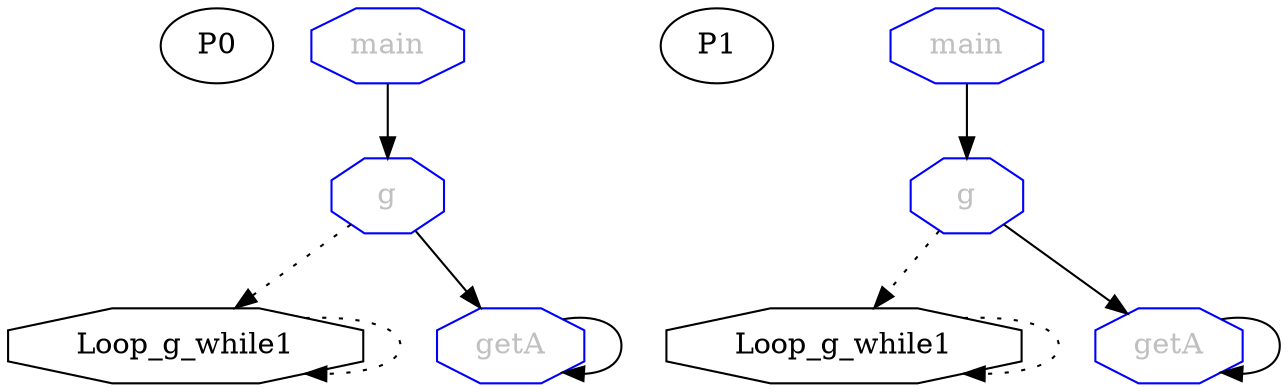 digraph G{
subgraph G0{ 
side0[label = P0]
node[color = black];
Loop_g_while10[label = "Loop_g_while1",fontcolor = "black"];
main0[label = "main",fontcolor = "grey"];
getA0[label = "getA",fontcolor = "grey"];
g0[label = "g",fontcolor = "grey"];
Loop_g_while10[shape = "octagon",  style = "filled", fillcolor = "white"]
main0[shape = "octagon", color = "blue", style = "filled", fillcolor = "white"]
getA0[shape = "octagon", color = "blue", style = "filled", fillcolor = "white"]
g0[shape = "octagon", color = "blue", style = "filled", fillcolor = "white"]
g0->Loop_g_while10[style = dotted]
Loop_g_while10->Loop_g_while10[style = dotted]
getA0->getA0
g0->getA0
main0->g0
}
subgraph G1{ 
side1[label = P1]
node[color = black];
Loop_g_while11[label = "Loop_g_while1",fontcolor = "black"];
main1[label = "main",fontcolor = "grey"];
getA1[label = "getA",fontcolor = "grey"];
g1[label = "g",fontcolor = "grey"];
Loop_g_while11[shape = "octagon",  style = "filled", fillcolor = "white"]
main1[shape = "octagon", color = "blue", style = "filled", fillcolor = "white"]
getA1[shape = "octagon", color = "blue", style = "filled", fillcolor = "white"]
g1[shape = "octagon", color = "blue", style = "filled", fillcolor = "white"]
g1->Loop_g_while11[style = dotted]
Loop_g_while11->Loop_g_while11[style = dotted]
getA1->getA1
g1->getA1
main1->g1
}
}

